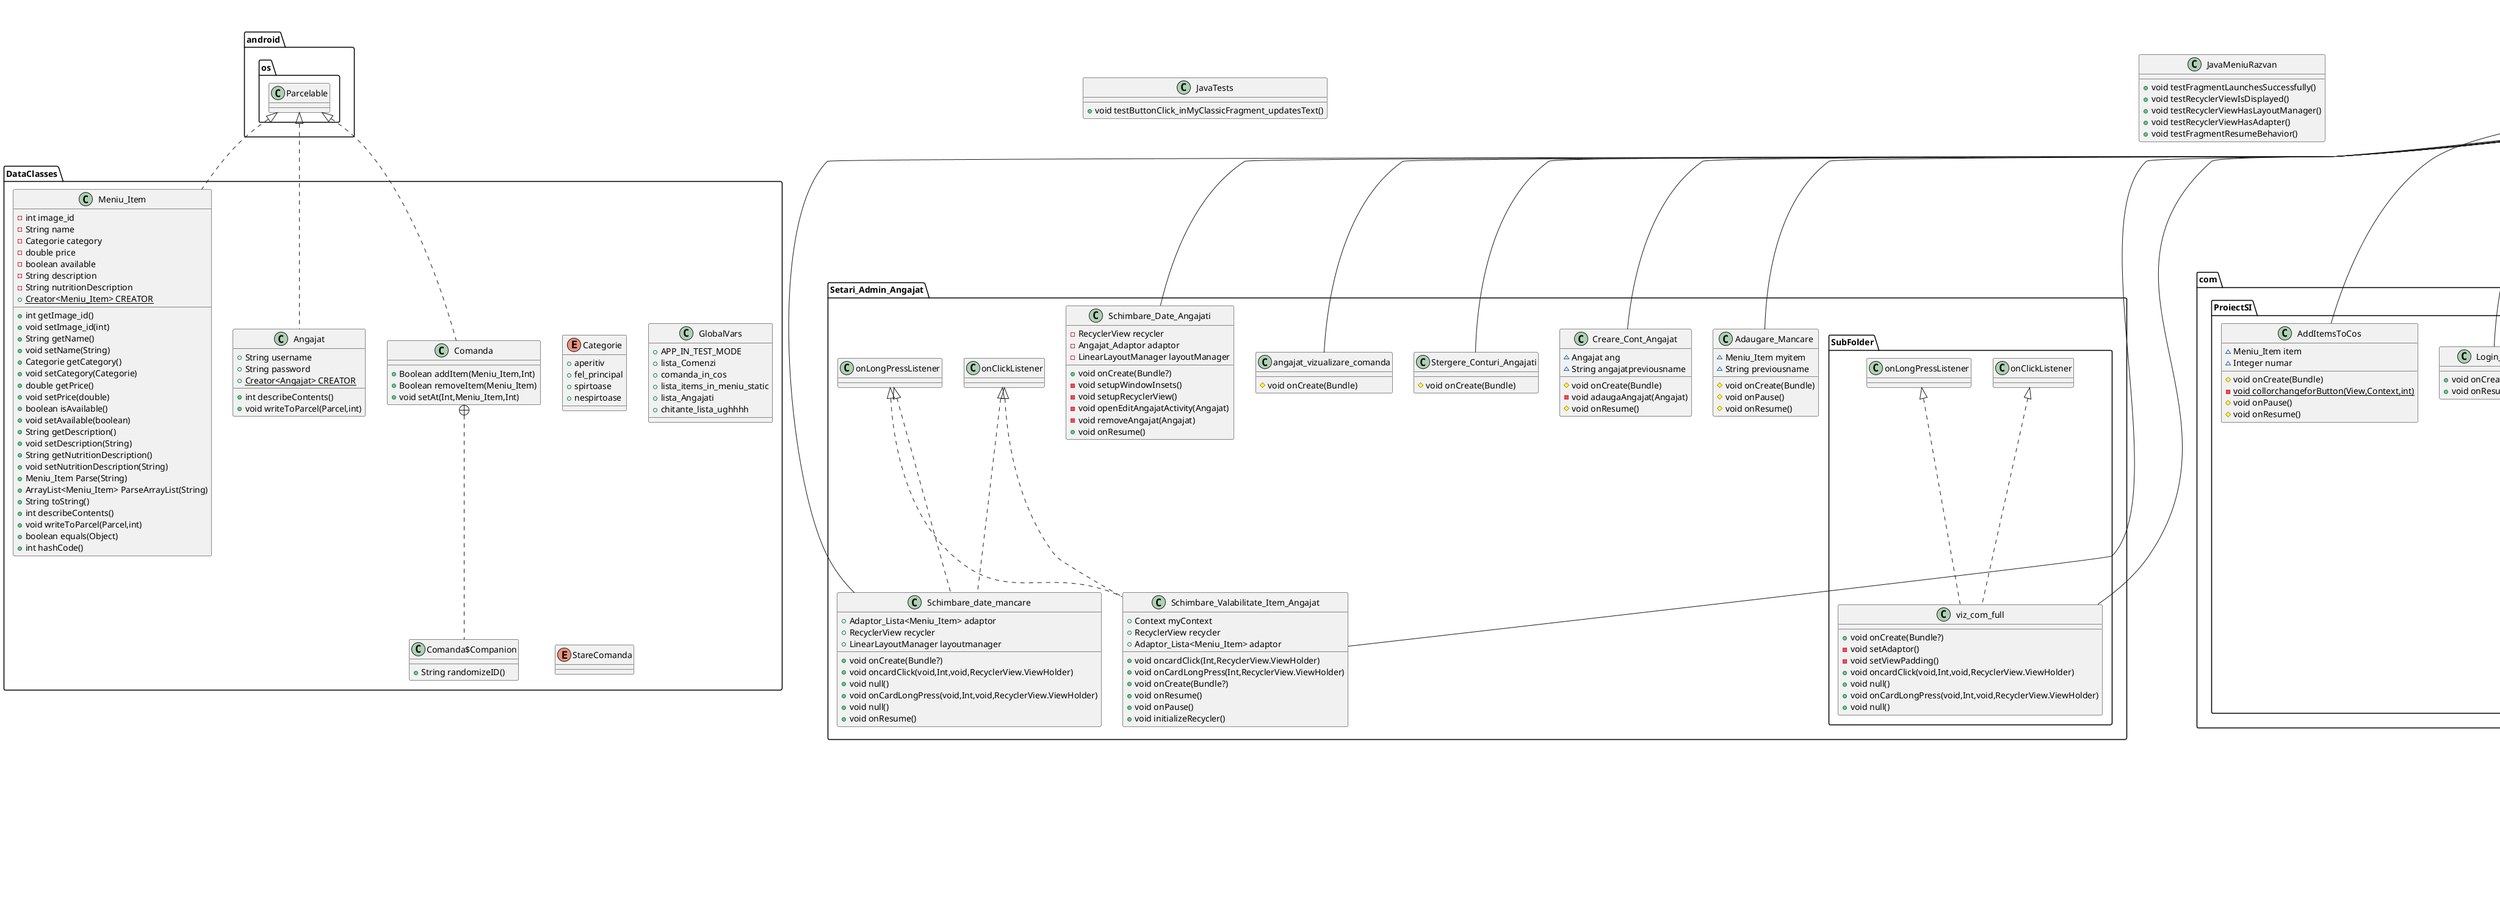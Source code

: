 @startuml
class Start_Activity.AdminActivity {
# void onCreate(Bundle)
}

class Adaptors.TabSwipeAdaptor {
+ Int getItemCount()
+ Fragment createFragment(Int)
}

class Setari_Admin_Angajat.Creare_Cont_Angajat {
~ Angajat ang
~ String angajatpreviousname
# void onCreate(Bundle)
- void adaugaAngajat(Angajat)
# void onResume()
}


enum DataClasses.Categorie {
+  aperitiv
+  fel_principal
+  spirtoase
+  nespirtoase
}

class DataClasses.Angajat {
+ String username
+ String password
+ {static} Creator<Angajat> CREATOR
+ int describeContents()
+ void writeToParcel(Parcel,int)
}


class Adaptors.NutritionPopupDialog {
}
enum Start_Activity.File_Salvate {
}
class Start_Activity.StartActivity {
+ void onCreate(Bundle?)
+ void onPause()
+ void onResume()
- void makeCurrentFragment(Fragment,FragmentContainerView)
}

class TabsMeniu.BauturiNespirtoase {
~ Adaptor_Lista<Meniu_Item> adaptor
+ View onCreateView(LayoutInflater,ViewGroup,Bundle)
+ void onViewCreated(View,Bundle)
+ void update(RecyclerView)
+ void oncardClick(int,RecyclerView.ViewHolder)
+ void onCardLongPress(int,RecyclerView.ViewHolder)
+ void onResume()
}


class com.ProiectSI.KotlinUtils$Companion {
+ Int dP
+ Int dP
+ Int dP
+ Boolean toBoolean
+ void null()
}


class com.ProiectSI.KotlinUtils {
}
class TabsMeniu.FeluriPrincipale {
~ Adaptor_Lista<Meniu_Item> adaptor
~ RecyclerView recyclerView
+ View onCreateView(LayoutInflater,ViewGroup,Bundle)
+ void onViewCreated(View,Bundle)
+ void oncardClick(int,RecyclerView.ViewHolder)
+ void onCardLongPress(int,RecyclerView.ViewHolder)
+ void onResume()
}


class TabsMeniu.BauturiSpirtoase {
~ Adaptor_Lista<Meniu_Item> adaptor
+ View onCreateView(LayoutInflater,ViewGroup,Bundle)
+ void onViewCreated(View,Bundle)
+ void oncardClick(int,RecyclerView.ViewHolder)
+ void onCardLongPress(int,RecyclerView.ViewHolder)
+ void onResume()
}


class TabsMeniu.Aperitive {
~ Adaptor_Lista<Meniu_Item> adaptor
+ View onCreateView(LayoutInflater,ViewGroup,Bundle)
+ void onViewCreated(View,Bundle)
+ void oncardClick(int,RecyclerView.ViewHolder)
+ void onCardLongPress(int,RecyclerView.ViewHolder)
+ void onResume()
}


class FragmentMeniu.FragmentMeniu {
+ void onViewCreated(View,Bundle?)
}

class Activity_Cautare.Cautare {
+ Context context
+ RecyclerView recycler
+ Adaptor_Lista<Meniu_Item> adaptor
+ void onCreate(Bundle?)
- void prepareUI()
+ void oncardClick(Int,RecyclerView.ViewHolder)
+ void onCardLongPress(Int,RecyclerView.ViewHolder)
+ void initializeRecycler()
+ void onResume()
}


class JavaTests {
+ void testButtonClick_inMyClassicFragment_updatesText()
}

class Setari_Admin_Angajat.SubFolder.viz_com_full {
+ void onCreate(Bundle?)
- void setAdaptor()
- void setViewPadding()
+ void oncardClick(void,Int,void,RecyclerView.ViewHolder)
+ void null()
+ void onCardLongPress(void,Int,void,RecyclerView.ViewHolder)
+ void null()
}

class DataClasses.Meniu_Item {
- int image_id
- String name
- Categorie category
- double price
- boolean available
- String description
- String nutritionDescription
+ {static} Creator<Meniu_Item> CREATOR
+ int getImage_id()
+ void setImage_id(int)
+ String getName()
+ void setName(String)
+ Categorie getCategory()
+ void setCategory(Categorie)
+ double getPrice()
+ void setPrice(double)
+ boolean isAvailable()
+ void setAvailable(boolean)
+ String getDescription()
+ void setDescription(String)
+ String getNutritionDescription()
+ void setNutritionDescription(String)
+ Meniu_Item Parse(String)
+ ArrayList<Meniu_Item> ParseArrayList(String)
+ String toString()
+ int describeContents()
+ void writeToParcel(Parcel,int)
+ boolean equals(Object)
+ int hashCode()
}


interface Adaptors.Adaptor_Lista$onClickListener {
+ void oncardClick(Int,RecyclerView.ViewHolder)
}

interface Adaptors.Adaptor_Lista$onLongPressListener {
+ void onCardLongPress(Int,RecyclerView.ViewHolder)
}

class Adaptors.Adaptor_Lista$ItemMeniu {
+ TextView titlu
+ TextView pret
+ ShapeableImageView imagine
+ CardView card
+ ImageView info
}

class Adaptors.Adaptor_Lista$ItemComanda {
+ TextView titlu
+ TextView pret
+ ShapeableImageView imagine
+ CardView card
+ TextView numberOf
}

class Adaptors.Adaptor_Lista$ItemChecklist {
+ TextView titlu
+ MaterialCheckBox checkbox
+ ShapeableImageView imagine
+ CardView card
+ ConstraintLayout overlay
}

class Adaptors.Adaptor_Lista$ItemAngajat {
}
class Adaptors.Adaptor_Lista {
+ ArrayList<T> mlist
+ void null()
+ RecyclerView.ViewHolder onCreateViewHolder(ViewGroup,Int)
+ Int getItemCount()
+ void onBindViewHolder(RecyclerView.ViewHolder,Int)
+ void updateList(ArrayList<T>)
+ void addItemAt(T,Int,ArrayList<T>?)
+ void removeItemAt(Int,ArrayList<T>?)
}


class Setari_Admin_Angajat.Stergere_Conturi_Angajati {
# void onCreate(Bundle)
}

class com.ProiectSI.JavaUtilities {
+ Boolean FloatToBoolean(float)
+ Boolean IntToBoolean(int)
+ int BooleanToInt(Boolean)
}

class Adaptors.Angajat_Adaptor$adapAngajat {
+ TextView nameView
+ TextView passView
+ ConstraintLayout main
+ void bind(Angajat)
}


class Adaptors.Angajat_Adaptor {
+ ArrayList<Angajat> mList
+ void onCreateViewHolder(void,ViewGroup,void,Int)
+ void null()
+ void onBindViewHolder(void,RecyclerView.ViewHolder,void,Int)
+ void null()
+ Int getItemCount()
}


class Setari_Admin_Angajat.angajat_vizualizare_comanda {
# void onCreate(Bundle)
}

class Functii_Utils.Functii$Companion {
+ void WriteStringInFile(Context,String,String)
+ void CustomSnack(View,String)
+ void advancedSaveAsJson(Context,String,Any,File)
+ void saveAsTextFile(Context,String,String,File)
+ void SaveAsJson(Context,String,T)
+ T KotlinLoadFromJson(Context,String,T)
+ T LoadFromJson(Context,String,T)
+ void CheckNewInstallLoadList(Context)
+ void scoateChitanta(Context,Comanda)
}

class Functii_Utils.Functii {
}
class Setari_Admin_Angajat.Schimbare_date_mancare {
+ Adaptor_Lista<Meniu_Item> adaptor
+ RecyclerView recycler
+ LinearLayoutManager layoutmanager
+ void onCreate(Bundle?)
+ void oncardClick(void,Int,void,RecyclerView.ViewHolder)
+ void null()
+ void onCardLongPress(void,Int,void,RecyclerView.ViewHolder)
+ void null()
+ void onResume()
}


enum Adaptors.Tip_Adaptor {
}
class DataClasses.Comanda$Companion {
+ String randomizeID()
}

class DataClasses.Comanda {
+ Boolean addItem(Meniu_Item,Int)
+ Boolean removeItem(Meniu_Item)
+ void setAt(Int,Meniu_Item,Int)
}

class DataClasses.GlobalVars {
+  APP_IN_TEST_MODE
+  lista_Comenzi
+  comanda_in_cos
+  lista_items_in_meniu_static
+  lista_Angajati
+  chitante_lista_ughhhh
}

class com.ProiectSI.Login_Activity {
+ void onCreate(Bundle?)
+ void onResume()
}

class com.ProiectSI.AddItemsToCos {
~ Meniu_Item item
~ Integer numar
# void onCreate(Bundle)
- {static} void collorchangeforButton(View,Context,int)
# void onPause()
# void onResume()
}


class JavaMeniuRazvan {
+ void testFragmentLaunchesSuccessfully()
+ void testRecyclerViewIsDisplayed()
+ void testRecyclerViewHasLayoutManager()
+ void testRecyclerViewHasAdapter()
+ void testFragmentResumeBehavior()
}

class Comanda_For_Client.FragmentComanda {
+ RecyclerView recycler
+ Adaptor_Lista<Meniu_Item> adaptor
+ Context myContext
+ void oncardClick(Int,RecyclerView.ViewHolder)
+ void onCardLongPress(Int,RecyclerView.ViewHolder)
+ void onViewCreated(View,Bundle?)
+ void initializeRecycler()
+ void onResume()
}


class Setari_Admin_Angajat.Schimbare_Date_Angajati {
- RecyclerView recycler
- Angajat_Adaptor adaptor
- LinearLayoutManager layoutManager
+ void onCreate(Bundle?)
- void setupWindowInsets()
- void setupRecyclerView()
- void openEditAngajatActivity(Angajat)
- void removeAngajat(Angajat)
+ void onResume()
}


enum DataClasses.StareComanda {
}
class Adaptors.Comanda_Angajat_Adaptor$itemInList {
+ TextView id
+ TextView stare_text
+ ConstraintLayout stare_vizual
+ ConstraintLayout main
+ ShapeableImageView plusButton
+ ShapeableImageView minusButton
+ TextView timetextview
+ void bind(Comanda)
}


class Adaptors.Comanda_Angajat_Adaptor {
+ ArrayList<Comanda> mList
+ void null()
+ void onCreateViewHolder(void,ViewGroup,void,Int)
+ void null()
+ void onBindViewHolder(void,RecyclerView.ViewHolder,void,Int)
+ void null()
+ Int getItemCount()
}


class Setari_Admin_Angajat.Adaugare_Mancare {
~ Meniu_Item myitem
~ String previousname
# void onCreate(Bundle)
# void onPause()
# void onResume()
}


class Setari_Admin_Angajat.Schimbare_Valabilitate_Item_Angajat {
+ Context myContext
+ RecyclerView recycler
+ Adaptor_Lista<Meniu_Item> adaptor
+ void oncardClick(Int,RecyclerView.ViewHolder)
+ void onCardLongPress(Int,RecyclerView.ViewHolder)
+ void onCreate(Bundle?)
+ void onResume()
+ void onPause()
+ void initializeRecycler()
}




androidx.appcompat.app.AppCompatActivity <|-- Start_Activity.AdminActivity
androidx.viewpager2.adapter.FragmentStateAdapter <|-- Adaptors.TabSwipeAdaptor
androidx.appcompat.app.AppCompatActivity <|-- Setari_Admin_Angajat.Creare_Cont_Angajat
android.os.Parcelable <|.. DataClasses.Angajat
androidx.appcompat.app.AppCompatActivity <|-- Start_Activity.StartActivity
TabsMeniu.onClickListener <|.. TabsMeniu.BauturiNespirtoase
TabsMeniu.onLongPressListener <|.. TabsMeniu.BauturiNespirtoase
androidx.fragment.app.Fragment <|-- TabsMeniu.BauturiNespirtoase
com.ProiectSI.KotlinUtils +.. com.ProiectSI.KotlinUtils$Companion
TabsMeniu.onClickListener <|.. TabsMeniu.FeluriPrincipale
TabsMeniu.onLongPressListener <|.. TabsMeniu.FeluriPrincipale
androidx.fragment.app.Fragment <|-- TabsMeniu.FeluriPrincipale
TabsMeniu.onClickListener <|.. TabsMeniu.BauturiSpirtoase
TabsMeniu.onLongPressListener <|.. TabsMeniu.BauturiSpirtoase
androidx.fragment.app.Fragment <|-- TabsMeniu.BauturiSpirtoase
TabsMeniu.onClickListener <|.. TabsMeniu.Aperitive
TabsMeniu.onLongPressListener <|.. TabsMeniu.Aperitive
androidx.fragment.app.Fragment <|-- TabsMeniu.Aperitive
androidx.fragment.app.Fragment <|-- FragmentMeniu.FragmentMeniu
androidx.appcompat.app.AppCompatActivity <|-- Activity_Cautare.Cautare
Activity_Cautare.onClickListener <|.. Activity_Cautare.Cautare
Activity_Cautare.onLongPressListener <|.. Activity_Cautare.Cautare
androidx.appcompat.app.AppCompatActivity <|-- Setari_Admin_Angajat.SubFolder.viz_com_full
Setari_Admin_Angajat.SubFolder.onClickListener <|.. Setari_Admin_Angajat.SubFolder.viz_com_full
Setari_Admin_Angajat.SubFolder.onLongPressListener <|.. Setari_Admin_Angajat.SubFolder.viz_com_full
android.os.Parcelable <|.. DataClasses.Meniu_Item
Adaptors.Adaptor_Lista +.. Adaptors.Adaptor_Lista$onClickListener
Adaptors.Adaptor_Lista +.. Adaptors.Adaptor_Lista$onLongPressListener
Adaptors.Adaptor_Lista +.. Adaptors.Adaptor_Lista$ItemMeniu
Adaptors.ViewHolder <|-- Adaptors.Adaptor_Lista$ItemMeniu
Adaptors.Adaptor_Lista +.. Adaptors.Adaptor_Lista$ItemComanda
Adaptors.ViewHolder <|-- Adaptors.Adaptor_Lista$ItemComanda
Adaptors.Adaptor_Lista +.. Adaptors.Adaptor_Lista$ItemChecklist
Adaptors.ViewHolder <|-- Adaptors.Adaptor_Lista$ItemChecklist
Adaptors.Adaptor_Lista +.. Adaptors.Adaptor_Lista$ItemAngajat
Adaptors.ViewHolder <|-- Adaptors.Adaptor_Lista$ItemAngajat
Adaptors.Adapter <|-- Adaptors.Adaptor_Lista
androidx.appcompat.app.AppCompatActivity <|-- Setari_Admin_Angajat.Stergere_Conturi_Angajati
Adaptors.Angajat_Adaptor +.. Adaptors.Angajat_Adaptor$adapAngajat
Adaptors.ViewHolder <|-- Adaptors.Angajat_Adaptor$adapAngajat
Adaptors.Adapter <|-- Adaptors.Angajat_Adaptor
androidx.appcompat.app.AppCompatActivity <|-- Setari_Admin_Angajat.angajat_vizualizare_comanda
Functii_Utils.Functii +.. Functii_Utils.Functii$Companion
androidx.appcompat.app.AppCompatActivity <|-- Setari_Admin_Angajat.Schimbare_date_mancare
Setari_Admin_Angajat.onClickListener <|.. Setari_Admin_Angajat.Schimbare_date_mancare
Setari_Admin_Angajat.onLongPressListener <|.. Setari_Admin_Angajat.Schimbare_date_mancare
DataClasses.Comanda +.. DataClasses.Comanda$Companion
android.os.Parcelable <|.. DataClasses.Comanda
androidx.appcompat.app.AppCompatActivity <|-- com.ProiectSI.Login_Activity
androidx.appcompat.app.AppCompatActivity <|-- com.ProiectSI.AddItemsToCos
androidx.fragment.app.Fragment <|-- Comanda_For_Client.FragmentComanda
Comanda_For_Client.onClickListener <|.. Comanda_For_Client.FragmentComanda
Comanda_For_Client.onLongPressListener <|.. Comanda_For_Client.FragmentComanda
androidx.appcompat.app.AppCompatActivity <|-- Setari_Admin_Angajat.Schimbare_Date_Angajati
Adaptors.Comanda_Angajat_Adaptor +.. Adaptors.Comanda_Angajat_Adaptor$itemInList
Adaptors.ViewHolder <|-- Adaptors.Comanda_Angajat_Adaptor$itemInList
Adaptors.Adapter <|-- Adaptors.Comanda_Angajat_Adaptor
androidx.appcompat.app.AppCompatActivity <|-- Setari_Admin_Angajat.Adaugare_Mancare
androidx.appcompat.app.AppCompatActivity <|-- Setari_Admin_Angajat.Schimbare_Valabilitate_Item_Angajat
Setari_Admin_Angajat.onClickListener <|.. Setari_Admin_Angajat.Schimbare_Valabilitate_Item_Angajat
Setari_Admin_Angajat.onLongPressListener <|.. Setari_Admin_Angajat.Schimbare_Valabilitate_Item_Angajat
@enduml